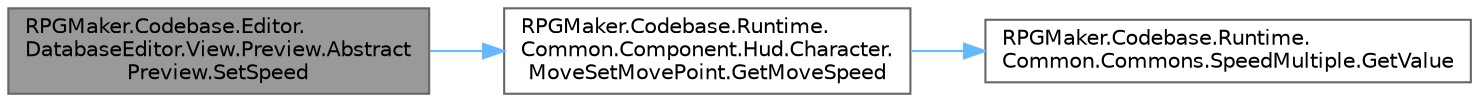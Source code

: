 digraph "RPGMaker.Codebase.Editor.DatabaseEditor.View.Preview.AbstractPreview.SetSpeed"
{
 // LATEX_PDF_SIZE
  bgcolor="transparent";
  edge [fontname=Helvetica,fontsize=10,labelfontname=Helvetica,labelfontsize=10];
  node [fontname=Helvetica,fontsize=10,shape=box,height=0.2,width=0.4];
  rankdir="LR";
  Node1 [id="Node000001",label="RPGMaker.Codebase.Editor.\lDatabaseEditor.View.Preview.Abstract\lPreview.SetSpeed",height=0.2,width=0.4,color="gray40", fillcolor="grey60", style="filled", fontcolor="black",tooltip=" "];
  Node1 -> Node2 [id="edge1_Node000001_Node000002",color="steelblue1",style="solid",tooltip=" "];
  Node2 [id="Node000002",label="RPGMaker.Codebase.Runtime.\lCommon.Component.Hud.Character.\lMoveSetMovePoint.GetMoveSpeed",height=0.2,width=0.4,color="grey40", fillcolor="white", style="filled",URL="$d9/dcc/class_r_p_g_maker_1_1_codebase_1_1_runtime_1_1_common_1_1_component_1_1_hud_1_1_character_1_1_move_set_move_point.html#afd36136d0f87c892662b27b7b5c6c84e",tooltip="😁 移動速度取得"];
  Node2 -> Node3 [id="edge2_Node000002_Node000003",color="steelblue1",style="solid",tooltip=" "];
  Node3 [id="Node000003",label="RPGMaker.Codebase.Runtime.\lCommon.Commons.SpeedMultiple.GetValue",height=0.2,width=0.4,color="grey40", fillcolor="white", style="filled",URL="$d1/daa/class_r_p_g_maker_1_1_codebase_1_1_runtime_1_1_common_1_1_commons_1_1_speed_multiple.html#aa34290224c2290c7c5d76c6353a1271c",tooltip="😁 速度倍数値を取得。"];
}
